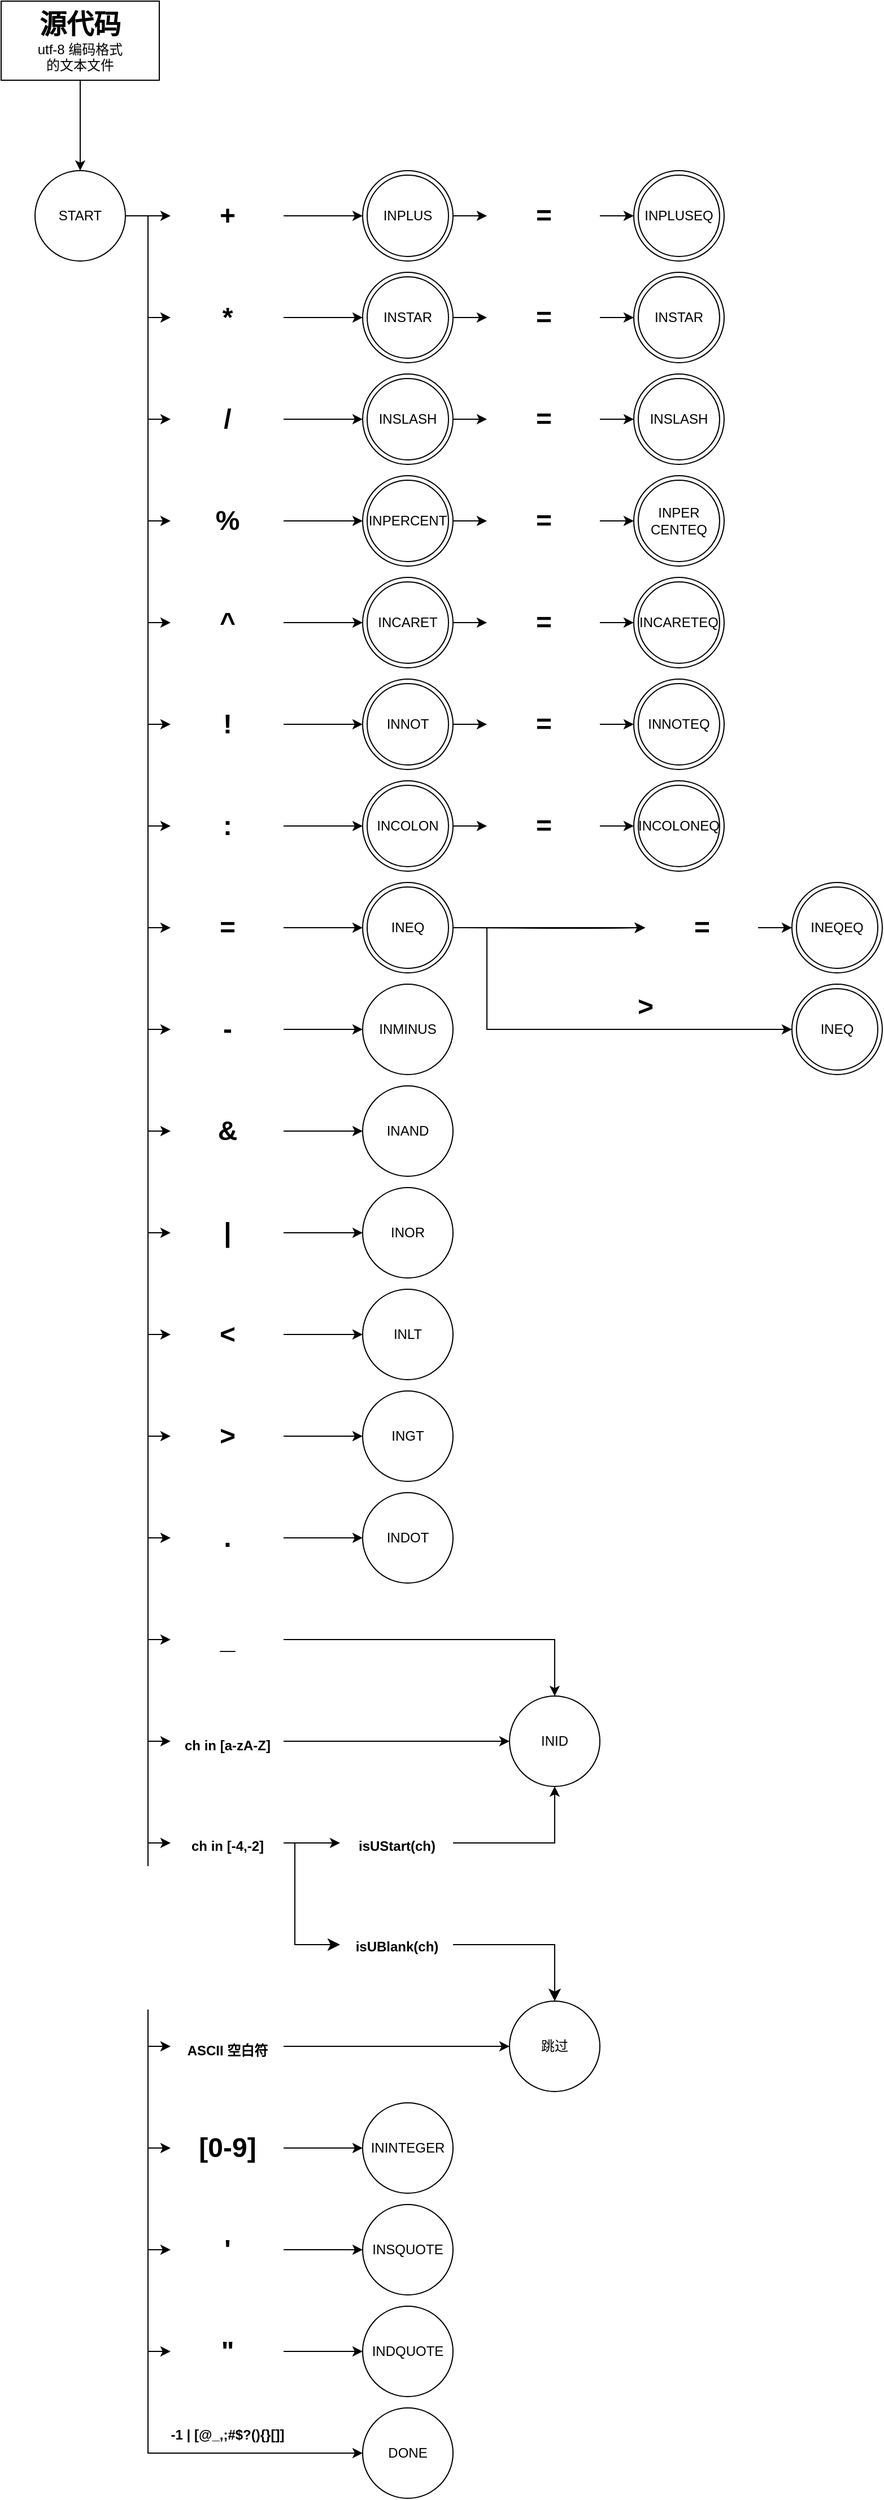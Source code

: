 <mxfile version="24.7.14">
  <diagram name="第 1 页" id="KI1udPQKqIKra192JpRY">
    <mxGraphModel dx="819" dy="398" grid="1" gridSize="10" guides="1" tooltips="1" connect="1" arrows="1" fold="1" page="1" pageScale="1" pageWidth="827" pageHeight="1169" math="0" shadow="0">
      <root>
        <mxCell id="0" />
        <mxCell id="1" parent="0" />
        <mxCell id="VV1-WSSh1_EVQnIz84K7-1" value="&lt;b&gt;&lt;font style=&quot;font-size: 24px;&quot;&gt;源代码&lt;/font&gt;&lt;/b&gt;&lt;div&gt;utf-8 编码格式&lt;/div&gt;&lt;div&gt;的文本文件&lt;/div&gt;" style="rounded=0;whiteSpace=wrap;html=1;" parent="1" vertex="1">
          <mxGeometry x="40" y="50" width="140" height="70" as="geometry" />
        </mxCell>
        <mxCell id="VV1-WSSh1_EVQnIz84K7-2" value="" style="endArrow=classic;html=1;rounded=0;exitX=0.5;exitY=1;exitDx=0;exitDy=0;" parent="1" source="VV1-WSSh1_EVQnIz84K7-1" target="VV1-WSSh1_EVQnIz84K7-3" edge="1">
          <mxGeometry width="50" height="50" relative="1" as="geometry">
            <mxPoint x="220" y="120" as="sourcePoint" />
            <mxPoint x="390" y="300" as="targetPoint" />
          </mxGeometry>
        </mxCell>
        <mxCell id="VV1-WSSh1_EVQnIz84K7-3" value="START" style="ellipse;whiteSpace=wrap;html=1;aspect=fixed;" parent="1" vertex="1">
          <mxGeometry x="70" y="200" width="80" height="80" as="geometry" />
        </mxCell>
        <mxCell id="VV1-WSSh1_EVQnIz84K7-4" value="" style="endArrow=classic;html=1;rounded=0;exitX=1;exitY=0.5;exitDx=0;exitDy=0;entryX=0;entryY=0.5;entryDx=0;entryDy=0;" parent="1" source="VV1-WSSh1_EVQnIz84K7-6" edge="1">
          <mxGeometry width="50" height="50" relative="1" as="geometry">
            <mxPoint x="250" y="260" as="sourcePoint" />
            <mxPoint x="360" y="240" as="targetPoint" />
          </mxGeometry>
        </mxCell>
        <mxCell id="VV1-WSSh1_EVQnIz84K7-8" value="" style="endArrow=classic;html=1;rounded=0;exitX=1;exitY=0.5;exitDx=0;exitDy=0;" parent="1" source="VV1-WSSh1_EVQnIz84K7-3" target="VV1-WSSh1_EVQnIz84K7-6" edge="1">
          <mxGeometry width="50" height="50" relative="1" as="geometry">
            <mxPoint x="150" y="240" as="sourcePoint" />
            <mxPoint x="330" y="240" as="targetPoint" />
          </mxGeometry>
        </mxCell>
        <mxCell id="VV1-WSSh1_EVQnIz84K7-6" value="+" style="text;strokeColor=none;fillColor=none;html=1;fontSize=24;fontStyle=1;verticalAlign=middle;align=center;" parent="1" vertex="1">
          <mxGeometry x="190" y="220" width="100" height="40" as="geometry" />
        </mxCell>
        <mxCell id="VV1-WSSh1_EVQnIz84K7-11" value="" style="edgeStyle=segmentEdgeStyle;endArrow=classic;html=1;curved=0;rounded=0;entryX=0;entryY=0.5;entryDx=0;entryDy=0;" parent="1" edge="1" target="efxZgGYCrOohWAM89N6y-2">
          <mxGeometry width="50" height="50" relative="1" as="geometry">
            <mxPoint x="170" y="240" as="sourcePoint" />
            <mxPoint x="360" y="2300" as="targetPoint" />
            <Array as="points">
              <mxPoint x="170" y="2220" />
            </Array>
          </mxGeometry>
        </mxCell>
        <mxCell id="VV1-WSSh1_EVQnIz84K7-12" value="" style="endArrow=classic;html=1;rounded=0;entryX=0;entryY=0.5;entryDx=0;entryDy=0;" parent="1" source="VV1-WSSh1_EVQnIz84K7-13" edge="1">
          <mxGeometry width="50" height="50" relative="1" as="geometry">
            <mxPoint x="170" y="420" as="sourcePoint" />
            <mxPoint x="360" y="420" as="targetPoint" />
          </mxGeometry>
        </mxCell>
        <mxCell id="VV1-WSSh1_EVQnIz84K7-14" value="" style="endArrow=classic;html=1;rounded=0;" parent="1" target="VV1-WSSh1_EVQnIz84K7-13" edge="1">
          <mxGeometry width="50" height="50" relative="1" as="geometry">
            <mxPoint x="170" y="420" as="sourcePoint" />
            <mxPoint x="340" y="420" as="targetPoint" />
          </mxGeometry>
        </mxCell>
        <mxCell id="VV1-WSSh1_EVQnIz84K7-13" value="/" style="text;strokeColor=none;fillColor=none;html=1;fontSize=24;fontStyle=1;verticalAlign=middle;align=center;" parent="1" vertex="1">
          <mxGeometry x="190" y="400" width="100" height="40" as="geometry" />
        </mxCell>
        <mxCell id="VV1-WSSh1_EVQnIz84K7-40" value="" style="endArrow=classic;html=1;rounded=0;entryX=0;entryY=0.5;entryDx=0;entryDy=0;" parent="1" source="VV1-WSSh1_EVQnIz84K7-42" edge="1">
          <mxGeometry width="50" height="50" relative="1" as="geometry">
            <mxPoint x="170" y="330" as="sourcePoint" />
            <mxPoint x="360" y="330" as="targetPoint" />
          </mxGeometry>
        </mxCell>
        <mxCell id="VV1-WSSh1_EVQnIz84K7-41" value="" style="endArrow=classic;html=1;rounded=0;" parent="1" target="VV1-WSSh1_EVQnIz84K7-42" edge="1">
          <mxGeometry width="50" height="50" relative="1" as="geometry">
            <mxPoint x="170" y="330" as="sourcePoint" />
            <mxPoint x="340" y="330" as="targetPoint" />
          </mxGeometry>
        </mxCell>
        <mxCell id="VV1-WSSh1_EVQnIz84K7-42" value="*" style="text;strokeColor=none;fillColor=none;html=1;fontSize=24;fontStyle=1;verticalAlign=middle;align=center;" parent="1" vertex="1">
          <mxGeometry x="190" y="310" width="100" height="40" as="geometry" />
        </mxCell>
        <mxCell id="VV1-WSSh1_EVQnIz84K7-44" value="" style="endArrow=classic;html=1;rounded=0;entryX=0;entryY=0.5;entryDx=0;entryDy=0;" parent="1" source="VV1-WSSh1_EVQnIz84K7-46" edge="1">
          <mxGeometry width="50" height="50" relative="1" as="geometry">
            <mxPoint x="170" y="510" as="sourcePoint" />
            <mxPoint x="360" y="510" as="targetPoint" />
          </mxGeometry>
        </mxCell>
        <mxCell id="VV1-WSSh1_EVQnIz84K7-45" value="" style="endArrow=classic;html=1;rounded=0;" parent="1" target="VV1-WSSh1_EVQnIz84K7-46" edge="1">
          <mxGeometry width="50" height="50" relative="1" as="geometry">
            <mxPoint x="170" y="510" as="sourcePoint" />
            <mxPoint x="340" y="510" as="targetPoint" />
          </mxGeometry>
        </mxCell>
        <mxCell id="VV1-WSSh1_EVQnIz84K7-46" value="%" style="text;strokeColor=none;fillColor=none;html=1;fontSize=24;fontStyle=1;verticalAlign=middle;align=center;" parent="1" vertex="1">
          <mxGeometry x="190" y="490" width="100" height="40" as="geometry" />
        </mxCell>
        <mxCell id="VV1-WSSh1_EVQnIz84K7-48" value="" style="endArrow=classic;html=1;rounded=0;entryX=0;entryY=0.5;entryDx=0;entryDy=0;" parent="1" source="VV1-WSSh1_EVQnIz84K7-50" edge="1">
          <mxGeometry width="50" height="50" relative="1" as="geometry">
            <mxPoint x="170" y="600" as="sourcePoint" />
            <mxPoint x="360" y="600" as="targetPoint" />
          </mxGeometry>
        </mxCell>
        <mxCell id="VV1-WSSh1_EVQnIz84K7-49" value="" style="endArrow=classic;html=1;rounded=0;" parent="1" target="VV1-WSSh1_EVQnIz84K7-50" edge="1">
          <mxGeometry width="50" height="50" relative="1" as="geometry">
            <mxPoint x="170" y="600" as="sourcePoint" />
            <mxPoint x="340" y="600" as="targetPoint" />
          </mxGeometry>
        </mxCell>
        <mxCell id="VV1-WSSh1_EVQnIz84K7-50" value="^" style="text;strokeColor=none;fillColor=none;html=1;fontSize=24;fontStyle=1;verticalAlign=middle;align=center;" parent="1" vertex="1">
          <mxGeometry x="190" y="580" width="100" height="40" as="geometry" />
        </mxCell>
        <mxCell id="VV1-WSSh1_EVQnIz84K7-52" value="" style="endArrow=classic;html=1;rounded=0;entryX=0;entryY=0.5;entryDx=0;entryDy=0;" parent="1" source="VV1-WSSh1_EVQnIz84K7-54" edge="1">
          <mxGeometry width="50" height="50" relative="1" as="geometry">
            <mxPoint x="170" y="690" as="sourcePoint" />
            <mxPoint x="360" y="690" as="targetPoint" />
          </mxGeometry>
        </mxCell>
        <mxCell id="VV1-WSSh1_EVQnIz84K7-53" value="" style="endArrow=classic;html=1;rounded=0;" parent="1" target="VV1-WSSh1_EVQnIz84K7-54" edge="1">
          <mxGeometry width="50" height="50" relative="1" as="geometry">
            <mxPoint x="170" y="690" as="sourcePoint" />
            <mxPoint x="340" y="690" as="targetPoint" />
          </mxGeometry>
        </mxCell>
        <mxCell id="VV1-WSSh1_EVQnIz84K7-54" value="!" style="text;strokeColor=none;fillColor=none;html=1;fontSize=24;fontStyle=1;verticalAlign=middle;align=center;" parent="1" vertex="1">
          <mxGeometry x="190" y="670" width="100" height="40" as="geometry" />
        </mxCell>
        <mxCell id="VV1-WSSh1_EVQnIz84K7-56" value="" style="endArrow=classic;html=1;rounded=0;entryX=0;entryY=0.5;entryDx=0;entryDy=0;" parent="1" source="VV1-WSSh1_EVQnIz84K7-58" edge="1">
          <mxGeometry width="50" height="50" relative="1" as="geometry">
            <mxPoint x="170" y="780" as="sourcePoint" />
            <mxPoint x="360" y="780" as="targetPoint" />
          </mxGeometry>
        </mxCell>
        <mxCell id="VV1-WSSh1_EVQnIz84K7-57" value="" style="endArrow=classic;html=1;rounded=0;" parent="1" target="VV1-WSSh1_EVQnIz84K7-58" edge="1">
          <mxGeometry width="50" height="50" relative="1" as="geometry">
            <mxPoint x="170" y="780" as="sourcePoint" />
            <mxPoint x="340" y="780" as="targetPoint" />
          </mxGeometry>
        </mxCell>
        <mxCell id="VV1-WSSh1_EVQnIz84K7-58" value=":" style="text;strokeColor=none;fillColor=none;html=1;fontSize=24;fontStyle=1;verticalAlign=middle;align=center;" parent="1" vertex="1">
          <mxGeometry x="190" y="760" width="100" height="40" as="geometry" />
        </mxCell>
        <mxCell id="VV1-WSSh1_EVQnIz84K7-60" value="" style="endArrow=classic;html=1;rounded=0;entryX=0;entryY=0.5;entryDx=0;entryDy=0;" parent="1" source="VV1-WSSh1_EVQnIz84K7-62" target="VV1-WSSh1_EVQnIz84K7-63" edge="1">
          <mxGeometry width="50" height="50" relative="1" as="geometry">
            <mxPoint x="170" y="960" as="sourcePoint" />
            <mxPoint x="360" y="960" as="targetPoint" />
          </mxGeometry>
        </mxCell>
        <mxCell id="VV1-WSSh1_EVQnIz84K7-61" value="" style="endArrow=classic;html=1;rounded=0;" parent="1" target="VV1-WSSh1_EVQnIz84K7-62" edge="1">
          <mxGeometry width="50" height="50" relative="1" as="geometry">
            <mxPoint x="170" y="960" as="sourcePoint" />
            <mxPoint x="340" y="960" as="targetPoint" />
          </mxGeometry>
        </mxCell>
        <mxCell id="VV1-WSSh1_EVQnIz84K7-62" value="-" style="text;strokeColor=none;fillColor=none;html=1;fontSize=24;fontStyle=1;verticalAlign=middle;align=center;" parent="1" vertex="1">
          <mxGeometry x="190" y="940" width="100" height="40" as="geometry" />
        </mxCell>
        <mxCell id="VV1-WSSh1_EVQnIz84K7-63" value="INMINUS" style="ellipse;whiteSpace=wrap;html=1;aspect=fixed;" parent="1" vertex="1">
          <mxGeometry x="360" y="920" width="80" height="80" as="geometry" />
        </mxCell>
        <mxCell id="VV1-WSSh1_EVQnIz84K7-64" value="" style="endArrow=classic;html=1;rounded=0;entryX=0;entryY=0.5;entryDx=0;entryDy=0;" parent="1" source="VV1-WSSh1_EVQnIz84K7-66" edge="1">
          <mxGeometry width="50" height="50" relative="1" as="geometry">
            <mxPoint x="170" y="870" as="sourcePoint" />
            <mxPoint x="360" y="870" as="targetPoint" />
          </mxGeometry>
        </mxCell>
        <mxCell id="VV1-WSSh1_EVQnIz84K7-65" value="" style="endArrow=classic;html=1;rounded=0;" parent="1" target="VV1-WSSh1_EVQnIz84K7-66" edge="1">
          <mxGeometry width="50" height="50" relative="1" as="geometry">
            <mxPoint x="170" y="870" as="sourcePoint" />
            <mxPoint x="340" y="870" as="targetPoint" />
          </mxGeometry>
        </mxCell>
        <mxCell id="VV1-WSSh1_EVQnIz84K7-66" value="=" style="text;strokeColor=none;fillColor=none;html=1;fontSize=24;fontStyle=1;verticalAlign=middle;align=center;" parent="1" vertex="1">
          <mxGeometry x="190" y="850" width="100" height="40" as="geometry" />
        </mxCell>
        <mxCell id="VV1-WSSh1_EVQnIz84K7-68" value="" style="endArrow=classic;html=1;rounded=0;entryX=0;entryY=0.5;entryDx=0;entryDy=0;" parent="1" source="VV1-WSSh1_EVQnIz84K7-70" target="VV1-WSSh1_EVQnIz84K7-71" edge="1">
          <mxGeometry width="50" height="50" relative="1" as="geometry">
            <mxPoint x="170" y="1050" as="sourcePoint" />
            <mxPoint x="360" y="1050" as="targetPoint" />
          </mxGeometry>
        </mxCell>
        <mxCell id="VV1-WSSh1_EVQnIz84K7-69" value="" style="endArrow=classic;html=1;rounded=0;" parent="1" target="VV1-WSSh1_EVQnIz84K7-70" edge="1">
          <mxGeometry width="50" height="50" relative="1" as="geometry">
            <mxPoint x="170" y="1050" as="sourcePoint" />
            <mxPoint x="340" y="1050" as="targetPoint" />
          </mxGeometry>
        </mxCell>
        <mxCell id="VV1-WSSh1_EVQnIz84K7-70" value="&amp;amp;" style="text;strokeColor=none;fillColor=none;html=1;fontSize=24;fontStyle=1;verticalAlign=middle;align=center;" parent="1" vertex="1">
          <mxGeometry x="190" y="1030" width="100" height="40" as="geometry" />
        </mxCell>
        <mxCell id="VV1-WSSh1_EVQnIz84K7-71" value="INAND" style="ellipse;whiteSpace=wrap;html=1;aspect=fixed;" parent="1" vertex="1">
          <mxGeometry x="360" y="1010" width="80" height="80" as="geometry" />
        </mxCell>
        <mxCell id="VV1-WSSh1_EVQnIz84K7-72" value="" style="endArrow=classic;html=1;rounded=0;entryX=0;entryY=0.5;entryDx=0;entryDy=0;" parent="1" source="VV1-WSSh1_EVQnIz84K7-74" target="VV1-WSSh1_EVQnIz84K7-75" edge="1">
          <mxGeometry width="50" height="50" relative="1" as="geometry">
            <mxPoint x="170" y="1140" as="sourcePoint" />
            <mxPoint x="360" y="1140" as="targetPoint" />
          </mxGeometry>
        </mxCell>
        <mxCell id="VV1-WSSh1_EVQnIz84K7-73" value="" style="endArrow=classic;html=1;rounded=0;" parent="1" target="VV1-WSSh1_EVQnIz84K7-74" edge="1">
          <mxGeometry width="50" height="50" relative="1" as="geometry">
            <mxPoint x="170" y="1140" as="sourcePoint" />
            <mxPoint x="340" y="1140" as="targetPoint" />
          </mxGeometry>
        </mxCell>
        <mxCell id="VV1-WSSh1_EVQnIz84K7-74" value="|" style="text;strokeColor=none;fillColor=none;html=1;fontSize=24;fontStyle=1;verticalAlign=middle;align=center;" parent="1" vertex="1">
          <mxGeometry x="190" y="1120" width="100" height="40" as="geometry" />
        </mxCell>
        <mxCell id="VV1-WSSh1_EVQnIz84K7-75" value="INOR" style="ellipse;whiteSpace=wrap;html=1;aspect=fixed;" parent="1" vertex="1">
          <mxGeometry x="360" y="1100" width="80" height="80" as="geometry" />
        </mxCell>
        <mxCell id="VV1-WSSh1_EVQnIz84K7-76" value="" style="endArrow=classic;html=1;rounded=0;entryX=0;entryY=0.5;entryDx=0;entryDy=0;" parent="1" source="VV1-WSSh1_EVQnIz84K7-78" target="VV1-WSSh1_EVQnIz84K7-79" edge="1">
          <mxGeometry width="50" height="50" relative="1" as="geometry">
            <mxPoint x="170" y="1230" as="sourcePoint" />
            <mxPoint x="360" y="1230" as="targetPoint" />
          </mxGeometry>
        </mxCell>
        <mxCell id="VV1-WSSh1_EVQnIz84K7-77" value="" style="endArrow=classic;html=1;rounded=0;" parent="1" target="VV1-WSSh1_EVQnIz84K7-78" edge="1">
          <mxGeometry width="50" height="50" relative="1" as="geometry">
            <mxPoint x="170" y="1230" as="sourcePoint" />
            <mxPoint x="340" y="1230" as="targetPoint" />
          </mxGeometry>
        </mxCell>
        <mxCell id="VV1-WSSh1_EVQnIz84K7-78" value="&amp;lt;" style="text;strokeColor=none;fillColor=none;html=1;fontSize=24;fontStyle=1;verticalAlign=middle;align=center;" parent="1" vertex="1">
          <mxGeometry x="190" y="1210" width="100" height="40" as="geometry" />
        </mxCell>
        <mxCell id="VV1-WSSh1_EVQnIz84K7-79" value="INLT" style="ellipse;whiteSpace=wrap;html=1;aspect=fixed;" parent="1" vertex="1">
          <mxGeometry x="360" y="1190" width="80" height="80" as="geometry" />
        </mxCell>
        <mxCell id="VV1-WSSh1_EVQnIz84K7-80" value="" style="endArrow=classic;html=1;rounded=0;entryX=0;entryY=0.5;entryDx=0;entryDy=0;" parent="1" source="VV1-WSSh1_EVQnIz84K7-82" target="VV1-WSSh1_EVQnIz84K7-83" edge="1">
          <mxGeometry width="50" height="50" relative="1" as="geometry">
            <mxPoint x="170" y="1320" as="sourcePoint" />
            <mxPoint x="360" y="1320" as="targetPoint" />
          </mxGeometry>
        </mxCell>
        <mxCell id="VV1-WSSh1_EVQnIz84K7-81" value="" style="endArrow=classic;html=1;rounded=0;" parent="1" target="VV1-WSSh1_EVQnIz84K7-82" edge="1">
          <mxGeometry width="50" height="50" relative="1" as="geometry">
            <mxPoint x="170" y="1320" as="sourcePoint" />
            <mxPoint x="340" y="1320" as="targetPoint" />
          </mxGeometry>
        </mxCell>
        <mxCell id="VV1-WSSh1_EVQnIz84K7-82" value="&amp;gt;" style="text;strokeColor=none;fillColor=none;html=1;fontSize=24;fontStyle=1;verticalAlign=middle;align=center;" parent="1" vertex="1">
          <mxGeometry x="190" y="1300" width="100" height="40" as="geometry" />
        </mxCell>
        <mxCell id="VV1-WSSh1_EVQnIz84K7-83" value="INGT" style="ellipse;whiteSpace=wrap;html=1;aspect=fixed;" parent="1" vertex="1">
          <mxGeometry x="360" y="1280" width="80" height="80" as="geometry" />
        </mxCell>
        <mxCell id="VV1-WSSh1_EVQnIz84K7-84" value="" style="endArrow=classic;html=1;rounded=0;entryX=0;entryY=0.5;entryDx=0;entryDy=0;" parent="1" source="VV1-WSSh1_EVQnIz84K7-86" target="VV1-WSSh1_EVQnIz84K7-87" edge="1">
          <mxGeometry width="50" height="50" relative="1" as="geometry">
            <mxPoint x="170" y="1410" as="sourcePoint" />
            <mxPoint x="360" y="1410" as="targetPoint" />
          </mxGeometry>
        </mxCell>
        <mxCell id="VV1-WSSh1_EVQnIz84K7-85" value="" style="endArrow=classic;html=1;rounded=0;" parent="1" target="VV1-WSSh1_EVQnIz84K7-86" edge="1">
          <mxGeometry width="50" height="50" relative="1" as="geometry">
            <mxPoint x="170" y="1410" as="sourcePoint" />
            <mxPoint x="340" y="1410" as="targetPoint" />
          </mxGeometry>
        </mxCell>
        <mxCell id="VV1-WSSh1_EVQnIz84K7-86" value="." style="text;strokeColor=none;fillColor=none;html=1;fontSize=24;fontStyle=1;verticalAlign=middle;align=center;" parent="1" vertex="1">
          <mxGeometry x="190" y="1390" width="100" height="40" as="geometry" />
        </mxCell>
        <mxCell id="VV1-WSSh1_EVQnIz84K7-87" value="INDOT" style="ellipse;whiteSpace=wrap;html=1;aspect=fixed;" parent="1" vertex="1">
          <mxGeometry x="360" y="1370" width="80" height="80" as="geometry" />
        </mxCell>
        <mxCell id="VV1-WSSh1_EVQnIz84K7-88" value="" style="endArrow=classic;html=1;rounded=0;edgeStyle=orthogonalEdgeStyle;entryX=0.5;entryY=0;entryDx=0;entryDy=0;" parent="1" source="VV1-WSSh1_EVQnIz84K7-90" target="VV1-WSSh1_EVQnIz84K7-95" edge="1">
          <mxGeometry width="50" height="50" relative="1" as="geometry">
            <mxPoint x="170" y="1500" as="sourcePoint" />
            <mxPoint x="490" y="1500" as="targetPoint" />
          </mxGeometry>
        </mxCell>
        <mxCell id="VV1-WSSh1_EVQnIz84K7-89" value="" style="endArrow=classic;html=1;rounded=0;" parent="1" target="VV1-WSSh1_EVQnIz84K7-90" edge="1">
          <mxGeometry width="50" height="50" relative="1" as="geometry">
            <mxPoint x="170" y="1500" as="sourcePoint" />
            <mxPoint x="340" y="1500" as="targetPoint" />
          </mxGeometry>
        </mxCell>
        <mxCell id="VV1-WSSh1_EVQnIz84K7-90" value="_" style="text;strokeColor=none;fillColor=none;html=1;fontSize=24;fontStyle=1;verticalAlign=middle;align=center;" parent="1" vertex="1">
          <mxGeometry x="190" y="1480" width="100" height="40" as="geometry" />
        </mxCell>
        <mxCell id="VV1-WSSh1_EVQnIz84K7-92" value="" style="endArrow=classic;html=1;rounded=0;entryX=0;entryY=0.5;entryDx=0;entryDy=0;" parent="1" source="VV1-WSSh1_EVQnIz84K7-94" target="VV1-WSSh1_EVQnIz84K7-95" edge="1">
          <mxGeometry width="50" height="50" relative="1" as="geometry">
            <mxPoint x="170" y="1590" as="sourcePoint" />
            <mxPoint x="360" y="1590" as="targetPoint" />
          </mxGeometry>
        </mxCell>
        <mxCell id="VV1-WSSh1_EVQnIz84K7-93" value="" style="endArrow=classic;html=1;rounded=0;" parent="1" target="VV1-WSSh1_EVQnIz84K7-94" edge="1">
          <mxGeometry width="50" height="50" relative="1" as="geometry">
            <mxPoint x="170" y="1590" as="sourcePoint" />
            <mxPoint x="340" y="1590" as="targetPoint" />
          </mxGeometry>
        </mxCell>
        <mxCell id="VV1-WSSh1_EVQnIz84K7-94" value="&lt;font style=&quot;font-size: 12px;&quot;&gt;ch in [a-zA-Z]&lt;/font&gt;" style="text;strokeColor=none;fillColor=none;html=1;fontSize=24;fontStyle=1;verticalAlign=middle;align=center;" parent="1" vertex="1">
          <mxGeometry x="190" y="1570" width="100" height="40" as="geometry" />
        </mxCell>
        <mxCell id="VV1-WSSh1_EVQnIz84K7-95" value="INID" style="ellipse;whiteSpace=wrap;html=1;aspect=fixed;" parent="1" vertex="1">
          <mxGeometry x="490" y="1550" width="80" height="80" as="geometry" />
        </mxCell>
        <mxCell id="VV1-WSSh1_EVQnIz84K7-96" value="" style="endArrow=classic;html=1;rounded=0;edgeStyle=orthogonalEdgeStyle;entryX=0.5;entryY=1;entryDx=0;entryDy=0;" parent="1" source="VV1-WSSh1_EVQnIz84K7-108" target="VV1-WSSh1_EVQnIz84K7-95" edge="1">
          <mxGeometry width="50" height="50" relative="1" as="geometry">
            <mxPoint x="170" y="1680" as="sourcePoint" />
            <mxPoint x="520" y="1680" as="targetPoint" />
          </mxGeometry>
        </mxCell>
        <mxCell id="VV1-WSSh1_EVQnIz84K7-97" value="" style="endArrow=classic;html=1;rounded=0;" parent="1" target="VV1-WSSh1_EVQnIz84K7-98" edge="1">
          <mxGeometry width="50" height="50" relative="1" as="geometry">
            <mxPoint x="170" y="1680" as="sourcePoint" />
            <mxPoint x="340" y="1680" as="targetPoint" />
          </mxGeometry>
        </mxCell>
        <mxCell id="VV1-WSSh1_EVQnIz84K7-98" value="&lt;p style=&quot;line-height: 0%;&quot;&gt;&lt;font style=&quot;font-size: 12px;&quot;&gt;ch in [-4,-2]&lt;/font&gt;&lt;/p&gt;&lt;p&gt;&lt;/p&gt;" style="text;strokeColor=none;fillColor=none;html=1;fontSize=24;fontStyle=1;verticalAlign=middle;align=center;" parent="1" vertex="1">
          <mxGeometry x="190" y="1660" width="100" height="40" as="geometry" />
        </mxCell>
        <mxCell id="VV1-WSSh1_EVQnIz84K7-104" value="" style="endArrow=classic;html=1;rounded=0;entryX=0;entryY=0.5;entryDx=0;entryDy=0;" parent="1" source="VV1-WSSh1_EVQnIz84K7-106" target="VV1-WSSh1_EVQnIz84K7-107" edge="1">
          <mxGeometry width="50" height="50" relative="1" as="geometry">
            <mxPoint x="170" y="1950" as="sourcePoint" />
            <mxPoint x="360" y="1950" as="targetPoint" />
          </mxGeometry>
        </mxCell>
        <mxCell id="VV1-WSSh1_EVQnIz84K7-105" value="" style="endArrow=classic;html=1;rounded=0;" parent="1" target="VV1-WSSh1_EVQnIz84K7-106" edge="1">
          <mxGeometry width="50" height="50" relative="1" as="geometry">
            <mxPoint x="170" y="1950" as="sourcePoint" />
            <mxPoint x="340" y="1950" as="targetPoint" />
          </mxGeometry>
        </mxCell>
        <mxCell id="VV1-WSSh1_EVQnIz84K7-106" value="[0-9]" style="text;strokeColor=none;fillColor=none;html=1;fontSize=24;fontStyle=1;verticalAlign=middle;align=center;" parent="1" vertex="1">
          <mxGeometry x="190" y="1930" width="100" height="40" as="geometry" />
        </mxCell>
        <mxCell id="VV1-WSSh1_EVQnIz84K7-107" value="ININTEGER" style="ellipse;whiteSpace=wrap;html=1;aspect=fixed;" parent="1" vertex="1">
          <mxGeometry x="360" y="1910" width="80" height="80" as="geometry" />
        </mxCell>
        <mxCell id="VV1-WSSh1_EVQnIz84K7-109" value="" style="endArrow=classic;html=1;rounded=0;entryX=0;entryY=0.5;entryDx=0;entryDy=0;" parent="1" source="VV1-WSSh1_EVQnIz84K7-98" target="VV1-WSSh1_EVQnIz84K7-108" edge="1">
          <mxGeometry width="50" height="50" relative="1" as="geometry">
            <mxPoint x="290" y="1680" as="sourcePoint" />
            <mxPoint x="440" y="1680" as="targetPoint" />
          </mxGeometry>
        </mxCell>
        <mxCell id="VV1-WSSh1_EVQnIz84K7-108" value="&lt;p style=&quot;line-height: 0px;&quot;&gt;&lt;span style=&quot;font-size: 12px; background-color: initial;&quot;&gt;isUStart(ch)&lt;/span&gt;&lt;br&gt;&lt;/p&gt;" style="text;strokeColor=none;fillColor=none;html=1;fontSize=24;fontStyle=1;verticalAlign=middle;align=center;" parent="1" vertex="1">
          <mxGeometry x="340" y="1660" width="100" height="40" as="geometry" />
        </mxCell>
        <mxCell id="VV1-WSSh1_EVQnIz84K7-111" value="" style="edgeStyle=segmentEdgeStyle;endArrow=classic;html=1;curved=0;rounded=0;endSize=8;startSize=8;entryX=0.5;entryY=0;entryDx=0;entryDy=0;" parent="1" source="VV1-WSSh1_EVQnIz84K7-113" target="VV1-WSSh1_EVQnIz84K7-161" edge="1">
          <mxGeometry width="50" height="50" relative="1" as="geometry">
            <mxPoint x="300" y="1680" as="sourcePoint" />
            <mxPoint x="490.0" y="1770" as="targetPoint" />
            <Array as="points">
              <mxPoint x="530" y="1770" />
            </Array>
          </mxGeometry>
        </mxCell>
        <mxCell id="VV1-WSSh1_EVQnIz84K7-115" value="" style="edgeStyle=segmentEdgeStyle;endArrow=classic;html=1;curved=0;rounded=0;endSize=8;startSize=8;entryX=0;entryY=0.5;entryDx=0;entryDy=0;" parent="1" target="VV1-WSSh1_EVQnIz84K7-113" edge="1">
          <mxGeometry width="50" height="50" relative="1" as="geometry">
            <mxPoint x="300" y="1680" as="sourcePoint" />
            <mxPoint x="490" y="1770" as="targetPoint" />
            <Array as="points">
              <mxPoint x="300" y="1770" />
              <mxPoint x="340" y="1770" />
            </Array>
          </mxGeometry>
        </mxCell>
        <mxCell id="VV1-WSSh1_EVQnIz84K7-113" value="&lt;p style=&quot;line-height: 170%;&quot;&gt;&lt;font style=&quot;font-size: 12px;&quot;&gt;isUBlank(ch)&lt;/font&gt;&lt;/p&gt;" style="text;strokeColor=none;fillColor=none;html=1;fontSize=24;fontStyle=1;verticalAlign=middle;align=center;" parent="1" vertex="1">
          <mxGeometry x="340" y="1750" width="100" height="40" as="geometry" />
        </mxCell>
        <mxCell id="VV1-WSSh1_EVQnIz84K7-150" value="" style="endArrow=classic;html=1;rounded=0;entryX=0;entryY=0.5;entryDx=0;entryDy=0;" parent="1" source="VV1-WSSh1_EVQnIz84K7-151" target="VV1-WSSh1_EVQnIz84K7-152" edge="1">
          <mxGeometry width="50" height="50" relative="1" as="geometry">
            <mxPoint x="170" y="2040" as="sourcePoint" />
            <mxPoint x="360" y="2040" as="targetPoint" />
          </mxGeometry>
        </mxCell>
        <mxCell id="VV1-WSSh1_EVQnIz84K7-151" value="&#39;" style="text;strokeColor=none;fillColor=none;html=1;fontSize=24;fontStyle=1;verticalAlign=middle;align=center;" parent="1" vertex="1">
          <mxGeometry x="190" y="2020" width="100" height="40" as="geometry" />
        </mxCell>
        <mxCell id="VV1-WSSh1_EVQnIz84K7-152" value="INSQUOTE" style="ellipse;whiteSpace=wrap;html=1;aspect=fixed;" parent="1" vertex="1">
          <mxGeometry x="360" y="2000" width="80" height="80" as="geometry" />
        </mxCell>
        <mxCell id="VV1-WSSh1_EVQnIz84K7-153" value="" style="endArrow=classic;html=1;rounded=0;" parent="1" edge="1">
          <mxGeometry width="50" height="50" relative="1" as="geometry">
            <mxPoint x="170" y="2040" as="sourcePoint" />
            <mxPoint x="190" y="2040" as="targetPoint" />
          </mxGeometry>
        </mxCell>
        <mxCell id="VV1-WSSh1_EVQnIz84K7-155" value="" style="endArrow=classic;html=1;rounded=0;entryX=0;entryY=0.5;entryDx=0;entryDy=0;" parent="1" source="VV1-WSSh1_EVQnIz84K7-157" target="VV1-WSSh1_EVQnIz84K7-158" edge="1">
          <mxGeometry width="50" height="50" relative="1" as="geometry">
            <mxPoint x="170" y="2130" as="sourcePoint" />
            <mxPoint x="360" y="2130" as="targetPoint" />
          </mxGeometry>
        </mxCell>
        <mxCell id="VV1-WSSh1_EVQnIz84K7-156" value="" style="endArrow=classic;html=1;rounded=0;" parent="1" target="VV1-WSSh1_EVQnIz84K7-157" edge="1">
          <mxGeometry width="50" height="50" relative="1" as="geometry">
            <mxPoint x="170" y="2130" as="sourcePoint" />
            <mxPoint x="340" y="2130" as="targetPoint" />
          </mxGeometry>
        </mxCell>
        <mxCell id="VV1-WSSh1_EVQnIz84K7-157" value="&quot;" style="text;strokeColor=none;fillColor=none;html=1;fontSize=24;fontStyle=1;verticalAlign=middle;align=center;" parent="1" vertex="1">
          <mxGeometry x="190" y="2110" width="100" height="40" as="geometry" />
        </mxCell>
        <mxCell id="VV1-WSSh1_EVQnIz84K7-158" value="INDQUOTE" style="ellipse;whiteSpace=wrap;html=1;aspect=fixed;" parent="1" vertex="1">
          <mxGeometry x="360" y="2090" width="80" height="80" as="geometry" />
        </mxCell>
        <mxCell id="VV1-WSSh1_EVQnIz84K7-159" value="" style="endArrow=classic;html=1;rounded=0;entryX=0;entryY=0.5;entryDx=0;entryDy=0;" parent="1" source="VV1-WSSh1_EVQnIz84K7-160" target="VV1-WSSh1_EVQnIz84K7-161" edge="1">
          <mxGeometry width="50" height="50" relative="1" as="geometry">
            <mxPoint x="170" y="1860" as="sourcePoint" />
            <mxPoint x="360" y="1860" as="targetPoint" />
          </mxGeometry>
        </mxCell>
        <mxCell id="VV1-WSSh1_EVQnIz84K7-160" value="&lt;font style=&quot;font-size: 12px;&quot;&gt;ASCII 空白符&lt;/font&gt;" style="text;strokeColor=none;fillColor=none;html=1;fontSize=24;fontStyle=1;verticalAlign=middle;align=center;" parent="1" vertex="1">
          <mxGeometry x="190" y="1840" width="100" height="40" as="geometry" />
        </mxCell>
        <mxCell id="VV1-WSSh1_EVQnIz84K7-161" value="跳过" style="ellipse;whiteSpace=wrap;html=1;aspect=fixed;" parent="1" vertex="1">
          <mxGeometry x="490" y="1820" width="80" height="80" as="geometry" />
        </mxCell>
        <mxCell id="VV1-WSSh1_EVQnIz84K7-162" value="" style="endArrow=classic;html=1;rounded=0;" parent="1" edge="1">
          <mxGeometry width="50" height="50" relative="1" as="geometry">
            <mxPoint x="170" y="1860" as="sourcePoint" />
            <mxPoint x="190" y="1860" as="targetPoint" />
          </mxGeometry>
        </mxCell>
        <mxCell id="efxZgGYCrOohWAM89N6y-1" value="&lt;font style=&quot;font-size: 12px;&quot;&gt;-1 | [@_,;#$?(){}[]]&lt;/font&gt;" style="text;strokeColor=none;fillColor=none;html=1;fontSize=24;fontStyle=1;verticalAlign=middle;align=center;" vertex="1" parent="1">
          <mxGeometry x="190" y="2180" width="100" height="40" as="geometry" />
        </mxCell>
        <mxCell id="efxZgGYCrOohWAM89N6y-2" value="DONE" style="ellipse;whiteSpace=wrap;html=1;aspect=fixed;" vertex="1" parent="1">
          <mxGeometry x="360" y="2180" width="80" height="80" as="geometry" />
        </mxCell>
        <mxCell id="efxZgGYCrOohWAM89N6y-8" value="" style="edgeStyle=orthogonalEdgeStyle;rounded=0;orthogonalLoop=1;jettySize=auto;html=1;" edge="1" parent="1" source="efxZgGYCrOohWAM89N6y-9" target="efxZgGYCrOohWAM89N6y-7">
          <mxGeometry relative="1" as="geometry" />
        </mxCell>
        <mxCell id="efxZgGYCrOohWAM89N6y-4" value="INPLUS" style="ellipse;shape=doubleEllipse;whiteSpace=wrap;html=1;aspect=fixed;" vertex="1" parent="1">
          <mxGeometry x="360" y="200" width="80" height="80" as="geometry" />
        </mxCell>
        <mxCell id="efxZgGYCrOohWAM89N6y-7" value="INPLUSEQ" style="ellipse;shape=doubleEllipse;whiteSpace=wrap;html=1;aspect=fixed;" vertex="1" parent="1">
          <mxGeometry x="600" y="200" width="80" height="80" as="geometry" />
        </mxCell>
        <mxCell id="efxZgGYCrOohWAM89N6y-10" value="" style="edgeStyle=orthogonalEdgeStyle;rounded=0;orthogonalLoop=1;jettySize=auto;html=1;" edge="1" parent="1" source="efxZgGYCrOohWAM89N6y-4" target="efxZgGYCrOohWAM89N6y-9">
          <mxGeometry relative="1" as="geometry">
            <mxPoint x="440" y="240" as="sourcePoint" />
            <mxPoint x="600" y="240" as="targetPoint" />
          </mxGeometry>
        </mxCell>
        <mxCell id="efxZgGYCrOohWAM89N6y-9" value="=" style="text;strokeColor=none;fillColor=none;html=1;fontSize=24;fontStyle=1;verticalAlign=middle;align=center;" vertex="1" parent="1">
          <mxGeometry x="470" y="220" width="100" height="40" as="geometry" />
        </mxCell>
        <mxCell id="efxZgGYCrOohWAM89N6y-13" value="" style="edgeStyle=orthogonalEdgeStyle;rounded=0;orthogonalLoop=1;jettySize=auto;html=1;" edge="1" parent="1" source="efxZgGYCrOohWAM89N6y-14" target="efxZgGYCrOohWAM89N6y-12">
          <mxGeometry relative="1" as="geometry" />
        </mxCell>
        <mxCell id="efxZgGYCrOohWAM89N6y-11" value="INSTAR" style="ellipse;shape=doubleEllipse;whiteSpace=wrap;html=1;aspect=fixed;" vertex="1" parent="1">
          <mxGeometry x="360" y="290" width="80" height="80" as="geometry" />
        </mxCell>
        <mxCell id="efxZgGYCrOohWAM89N6y-12" value="INSTAR" style="ellipse;shape=doubleEllipse;whiteSpace=wrap;html=1;aspect=fixed;" vertex="1" parent="1">
          <mxGeometry x="600" y="290" width="80" height="80" as="geometry" />
        </mxCell>
        <mxCell id="efxZgGYCrOohWAM89N6y-15" value="" style="edgeStyle=orthogonalEdgeStyle;rounded=0;orthogonalLoop=1;jettySize=auto;html=1;" edge="1" parent="1" source="efxZgGYCrOohWAM89N6y-11" target="efxZgGYCrOohWAM89N6y-14">
          <mxGeometry relative="1" as="geometry">
            <mxPoint x="440" y="330" as="sourcePoint" />
            <mxPoint x="600" y="330" as="targetPoint" />
          </mxGeometry>
        </mxCell>
        <mxCell id="efxZgGYCrOohWAM89N6y-14" value="=" style="text;strokeColor=none;fillColor=none;html=1;fontSize=24;fontStyle=1;verticalAlign=middle;align=center;" vertex="1" parent="1">
          <mxGeometry x="470" y="310" width="100" height="40" as="geometry" />
        </mxCell>
        <mxCell id="efxZgGYCrOohWAM89N6y-18" value="" style="edgeStyle=orthogonalEdgeStyle;rounded=0;orthogonalLoop=1;jettySize=auto;html=1;" edge="1" parent="1" source="efxZgGYCrOohWAM89N6y-19" target="efxZgGYCrOohWAM89N6y-17">
          <mxGeometry relative="1" as="geometry" />
        </mxCell>
        <mxCell id="efxZgGYCrOohWAM89N6y-16" value="INSLASH" style="ellipse;shape=doubleEllipse;whiteSpace=wrap;html=1;aspect=fixed;" vertex="1" parent="1">
          <mxGeometry x="360" y="380" width="80" height="80" as="geometry" />
        </mxCell>
        <mxCell id="efxZgGYCrOohWAM89N6y-17" value="INSLASH" style="ellipse;shape=doubleEllipse;whiteSpace=wrap;html=1;aspect=fixed;" vertex="1" parent="1">
          <mxGeometry x="600" y="380" width="80" height="80" as="geometry" />
        </mxCell>
        <mxCell id="efxZgGYCrOohWAM89N6y-20" value="" style="edgeStyle=orthogonalEdgeStyle;rounded=0;orthogonalLoop=1;jettySize=auto;html=1;" edge="1" parent="1" source="efxZgGYCrOohWAM89N6y-16" target="efxZgGYCrOohWAM89N6y-19">
          <mxGeometry relative="1" as="geometry">
            <mxPoint x="440" y="420" as="sourcePoint" />
            <mxPoint x="600" y="420" as="targetPoint" />
          </mxGeometry>
        </mxCell>
        <mxCell id="efxZgGYCrOohWAM89N6y-19" value="=" style="text;strokeColor=none;fillColor=none;html=1;fontSize=24;fontStyle=1;verticalAlign=middle;align=center;" vertex="1" parent="1">
          <mxGeometry x="470" y="400" width="100" height="40" as="geometry" />
        </mxCell>
        <mxCell id="efxZgGYCrOohWAM89N6y-23" value="" style="edgeStyle=orthogonalEdgeStyle;rounded=0;orthogonalLoop=1;jettySize=auto;html=1;" edge="1" parent="1" source="efxZgGYCrOohWAM89N6y-24" target="efxZgGYCrOohWAM89N6y-22">
          <mxGeometry relative="1" as="geometry" />
        </mxCell>
        <mxCell id="efxZgGYCrOohWAM89N6y-21" value="INPERCENT" style="ellipse;shape=doubleEllipse;whiteSpace=wrap;html=1;aspect=fixed;" vertex="1" parent="1">
          <mxGeometry x="360" y="470" width="80" height="80" as="geometry" />
        </mxCell>
        <mxCell id="efxZgGYCrOohWAM89N6y-22" value="INPER&lt;div&gt;CENTEQ&lt;/div&gt;" style="ellipse;shape=doubleEllipse;whiteSpace=wrap;html=1;aspect=fixed;" vertex="1" parent="1">
          <mxGeometry x="600" y="470" width="80" height="80" as="geometry" />
        </mxCell>
        <mxCell id="efxZgGYCrOohWAM89N6y-25" value="" style="edgeStyle=orthogonalEdgeStyle;rounded=0;orthogonalLoop=1;jettySize=auto;html=1;" edge="1" parent="1" source="efxZgGYCrOohWAM89N6y-21" target="efxZgGYCrOohWAM89N6y-24">
          <mxGeometry relative="1" as="geometry">
            <mxPoint x="440" y="510" as="sourcePoint" />
            <mxPoint x="600" y="510" as="targetPoint" />
          </mxGeometry>
        </mxCell>
        <mxCell id="efxZgGYCrOohWAM89N6y-24" value="=" style="text;strokeColor=none;fillColor=none;html=1;fontSize=24;fontStyle=1;verticalAlign=middle;align=center;" vertex="1" parent="1">
          <mxGeometry x="470" y="490" width="100" height="40" as="geometry" />
        </mxCell>
        <mxCell id="efxZgGYCrOohWAM89N6y-29" value="" style="edgeStyle=orthogonalEdgeStyle;rounded=0;orthogonalLoop=1;jettySize=auto;html=1;" edge="1" parent="1" source="efxZgGYCrOohWAM89N6y-30" target="efxZgGYCrOohWAM89N6y-28">
          <mxGeometry relative="1" as="geometry" />
        </mxCell>
        <mxCell id="efxZgGYCrOohWAM89N6y-26" value="INCARET" style="ellipse;shape=doubleEllipse;whiteSpace=wrap;html=1;aspect=fixed;" vertex="1" parent="1">
          <mxGeometry x="360" y="560" width="80" height="80" as="geometry" />
        </mxCell>
        <mxCell id="efxZgGYCrOohWAM89N6y-28" value="INCARETEQ" style="ellipse;shape=doubleEllipse;whiteSpace=wrap;html=1;aspect=fixed;" vertex="1" parent="1">
          <mxGeometry x="600" y="560" width="80" height="80" as="geometry" />
        </mxCell>
        <mxCell id="efxZgGYCrOohWAM89N6y-31" value="" style="edgeStyle=orthogonalEdgeStyle;rounded=0;orthogonalLoop=1;jettySize=auto;html=1;" edge="1" parent="1" source="efxZgGYCrOohWAM89N6y-26" target="efxZgGYCrOohWAM89N6y-30">
          <mxGeometry relative="1" as="geometry">
            <mxPoint x="440" y="600" as="sourcePoint" />
            <mxPoint x="600" y="600" as="targetPoint" />
          </mxGeometry>
        </mxCell>
        <mxCell id="efxZgGYCrOohWAM89N6y-30" value="=" style="text;strokeColor=none;fillColor=none;html=1;fontSize=24;fontStyle=1;verticalAlign=middle;align=center;" vertex="1" parent="1">
          <mxGeometry x="470" y="580" width="100" height="40" as="geometry" />
        </mxCell>
        <mxCell id="efxZgGYCrOohWAM89N6y-34" value="" style="edgeStyle=orthogonalEdgeStyle;rounded=0;orthogonalLoop=1;jettySize=auto;html=1;" edge="1" parent="1" source="efxZgGYCrOohWAM89N6y-35" target="efxZgGYCrOohWAM89N6y-33">
          <mxGeometry relative="1" as="geometry" />
        </mxCell>
        <mxCell id="efxZgGYCrOohWAM89N6y-32" value="INNOT" style="ellipse;shape=doubleEllipse;whiteSpace=wrap;html=1;aspect=fixed;" vertex="1" parent="1">
          <mxGeometry x="360" y="650" width="80" height="80" as="geometry" />
        </mxCell>
        <mxCell id="efxZgGYCrOohWAM89N6y-33" value="INNOTEQ" style="ellipse;shape=doubleEllipse;whiteSpace=wrap;html=1;aspect=fixed;" vertex="1" parent="1">
          <mxGeometry x="600" y="650" width="80" height="80" as="geometry" />
        </mxCell>
        <mxCell id="efxZgGYCrOohWAM89N6y-36" value="" style="edgeStyle=orthogonalEdgeStyle;rounded=0;orthogonalLoop=1;jettySize=auto;html=1;" edge="1" parent="1" source="efxZgGYCrOohWAM89N6y-32" target="efxZgGYCrOohWAM89N6y-35">
          <mxGeometry relative="1" as="geometry">
            <mxPoint x="440" y="690" as="sourcePoint" />
            <mxPoint x="600" y="690" as="targetPoint" />
          </mxGeometry>
        </mxCell>
        <mxCell id="efxZgGYCrOohWAM89N6y-35" value="=" style="text;strokeColor=none;fillColor=none;html=1;fontSize=24;fontStyle=1;verticalAlign=middle;align=center;" vertex="1" parent="1">
          <mxGeometry x="470" y="670" width="100" height="40" as="geometry" />
        </mxCell>
        <mxCell id="efxZgGYCrOohWAM89N6y-40" value="" style="edgeStyle=orthogonalEdgeStyle;rounded=0;orthogonalLoop=1;jettySize=auto;html=1;" edge="1" parent="1" source="efxZgGYCrOohWAM89N6y-41" target="efxZgGYCrOohWAM89N6y-39">
          <mxGeometry relative="1" as="geometry" />
        </mxCell>
        <mxCell id="efxZgGYCrOohWAM89N6y-37" value="INCOLON" style="ellipse;shape=doubleEllipse;whiteSpace=wrap;html=1;aspect=fixed;" vertex="1" parent="1">
          <mxGeometry x="360" y="740" width="80" height="80" as="geometry" />
        </mxCell>
        <mxCell id="efxZgGYCrOohWAM89N6y-39" value="INCOLONEQ" style="ellipse;shape=doubleEllipse;whiteSpace=wrap;html=1;aspect=fixed;" vertex="1" parent="1">
          <mxGeometry x="600" y="740" width="80" height="80" as="geometry" />
        </mxCell>
        <mxCell id="efxZgGYCrOohWAM89N6y-42" value="" style="edgeStyle=orthogonalEdgeStyle;rounded=0;orthogonalLoop=1;jettySize=auto;html=1;" edge="1" parent="1" source="efxZgGYCrOohWAM89N6y-37" target="efxZgGYCrOohWAM89N6y-41">
          <mxGeometry relative="1" as="geometry">
            <mxPoint x="440" y="780" as="sourcePoint" />
            <mxPoint x="600" y="780" as="targetPoint" />
          </mxGeometry>
        </mxCell>
        <mxCell id="efxZgGYCrOohWAM89N6y-41" value="=" style="text;strokeColor=none;fillColor=none;html=1;fontSize=24;fontStyle=1;verticalAlign=middle;align=center;" vertex="1" parent="1">
          <mxGeometry x="470" y="760" width="100" height="40" as="geometry" />
        </mxCell>
        <mxCell id="efxZgGYCrOohWAM89N6y-45" value="" style="edgeStyle=orthogonalEdgeStyle;rounded=0;orthogonalLoop=1;jettySize=auto;html=1;" edge="1" parent="1" source="efxZgGYCrOohWAM89N6y-46" target="efxZgGYCrOohWAM89N6y-44">
          <mxGeometry relative="1" as="geometry" />
        </mxCell>
        <mxCell id="efxZgGYCrOohWAM89N6y-48" value="" style="edgeStyle=orthogonalEdgeStyle;rounded=0;orthogonalLoop=1;jettySize=auto;html=1;" edge="1" parent="1" target="efxZgGYCrOohWAM89N6y-46">
          <mxGeometry relative="1" as="geometry">
            <mxPoint x="500" y="870" as="sourcePoint" />
          </mxGeometry>
        </mxCell>
        <mxCell id="efxZgGYCrOohWAM89N6y-49" value="" style="edgeStyle=orthogonalEdgeStyle;rounded=0;orthogonalLoop=1;jettySize=auto;html=1;" edge="1" parent="1" target="efxZgGYCrOohWAM89N6y-46">
          <mxGeometry relative="1" as="geometry">
            <mxPoint x="500" y="870" as="sourcePoint" />
          </mxGeometry>
        </mxCell>
        <mxCell id="efxZgGYCrOohWAM89N6y-53" value="" style="edgeStyle=orthogonalEdgeStyle;rounded=0;orthogonalLoop=1;jettySize=auto;html=1;" edge="1" parent="1" source="efxZgGYCrOohWAM89N6y-43" target="efxZgGYCrOohWAM89N6y-52">
          <mxGeometry relative="1" as="geometry">
            <Array as="points">
              <mxPoint x="470" y="870" />
              <mxPoint x="470" y="960" />
            </Array>
          </mxGeometry>
        </mxCell>
        <mxCell id="efxZgGYCrOohWAM89N6y-43" value="INEQ" style="ellipse;shape=doubleEllipse;whiteSpace=wrap;html=1;aspect=fixed;" vertex="1" parent="1">
          <mxGeometry x="360" y="830" width="80" height="80" as="geometry" />
        </mxCell>
        <mxCell id="efxZgGYCrOohWAM89N6y-44" value="INEQEQ" style="ellipse;shape=doubleEllipse;whiteSpace=wrap;html=1;aspect=fixed;" vertex="1" parent="1">
          <mxGeometry x="740" y="830" width="80" height="80" as="geometry" />
        </mxCell>
        <mxCell id="efxZgGYCrOohWAM89N6y-47" value="" style="edgeStyle=orthogonalEdgeStyle;rounded=0;orthogonalLoop=1;jettySize=auto;html=1;" edge="1" parent="1" target="efxZgGYCrOohWAM89N6y-46">
          <mxGeometry relative="1" as="geometry">
            <mxPoint x="450" y="870" as="sourcePoint" />
            <mxPoint x="660" y="870" as="targetPoint" />
          </mxGeometry>
        </mxCell>
        <mxCell id="efxZgGYCrOohWAM89N6y-46" value="=" style="text;strokeColor=none;fillColor=none;html=1;fontSize=24;fontStyle=1;verticalAlign=middle;align=center;" vertex="1" parent="1">
          <mxGeometry x="610" y="850" width="100" height="40" as="geometry" />
        </mxCell>
        <mxCell id="efxZgGYCrOohWAM89N6y-52" value="INEQ" style="ellipse;shape=doubleEllipse;whiteSpace=wrap;html=1;aspect=fixed;" vertex="1" parent="1">
          <mxGeometry x="740" y="920" width="80" height="80" as="geometry" />
        </mxCell>
        <mxCell id="efxZgGYCrOohWAM89N6y-54" value="" style="edgeStyle=orthogonalEdgeStyle;rounded=0;orthogonalLoop=1;jettySize=auto;html=1;exitX=1;exitY=0.5;exitDx=0;exitDy=0;" edge="1" parent="1" source="efxZgGYCrOohWAM89N6y-43" target="efxZgGYCrOohWAM89N6y-46">
          <mxGeometry relative="1" as="geometry">
            <mxPoint x="450" y="870" as="sourcePoint" />
            <mxPoint x="660" y="870" as="targetPoint" />
          </mxGeometry>
        </mxCell>
        <mxCell id="efxZgGYCrOohWAM89N6y-56" value="&amp;gt;" style="text;strokeColor=none;fillColor=none;html=1;fontSize=24;fontStyle=1;verticalAlign=middle;align=center;" vertex="1" parent="1">
          <mxGeometry x="560" y="920" width="100" height="40" as="geometry" />
        </mxCell>
      </root>
    </mxGraphModel>
  </diagram>
</mxfile>
